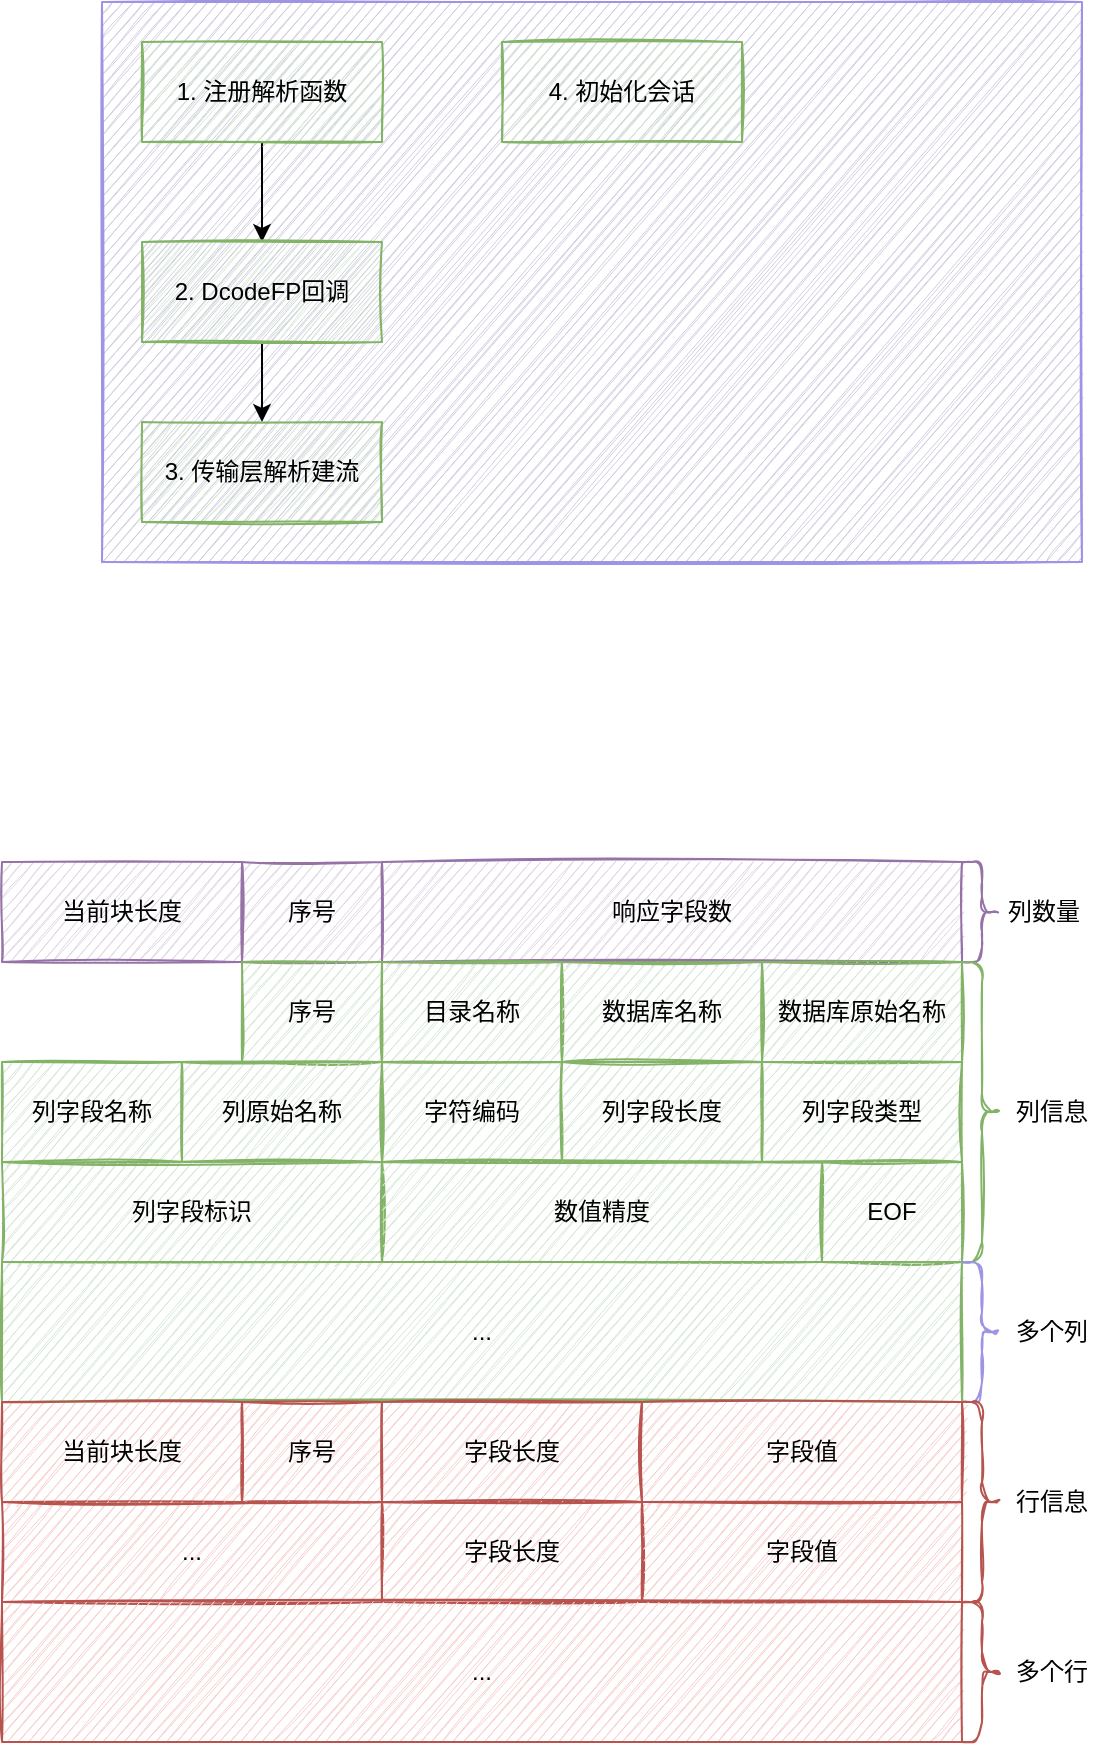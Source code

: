 <mxfile version="17.1.1" type="github">
  <diagram id="9ZpSaxzcpz4ULXaL1X-T" name="第 1 页">
    <mxGraphModel dx="946" dy="614" grid="1" gridSize="10" guides="1" tooltips="1" connect="1" arrows="1" fold="1" page="1" pageScale="1" pageWidth="827" pageHeight="1169" background="none" math="0" shadow="0">
      <root>
        <mxCell id="0" />
        <mxCell id="1" parent="0" />
        <mxCell id="u6mgbEkUvCRB6LugAYpK-3" value="" style="rounded=0;whiteSpace=wrap;html=1;fillStyle=auto;fillColor=#d0cee2;gradientDirection=north;sketch=1;strokeColor=#9D94E6;" vertex="1" parent="1">
          <mxGeometry x="140" y="40" width="490" height="280" as="geometry" />
        </mxCell>
        <mxCell id="u6mgbEkUvCRB6LugAYpK-38" value="当前块长度" style="rounded=0;whiteSpace=wrap;html=1;fillStyle=auto;fillColor=#e1d5e7;gradientDirection=north;sketch=1;strokeColor=#9673a6;" vertex="1" parent="1">
          <mxGeometry x="90" y="470" width="120" height="50" as="geometry" />
        </mxCell>
        <mxCell id="u6mgbEkUvCRB6LugAYpK-39" value="序号" style="rounded=0;whiteSpace=wrap;html=1;fillStyle=auto;fillColor=#e1d5e7;gradientDirection=north;sketch=1;strokeColor=#9673a6;" vertex="1" parent="1">
          <mxGeometry x="210" y="470" width="70" height="50" as="geometry" />
        </mxCell>
        <mxCell id="u6mgbEkUvCRB6LugAYpK-40" value="响应字段数" style="rounded=0;whiteSpace=wrap;html=1;fillStyle=auto;fillColor=#e1d5e7;gradientDirection=north;sketch=1;strokeColor=#9673a6;" vertex="1" parent="1">
          <mxGeometry x="280" y="470" width="290" height="50" as="geometry" />
        </mxCell>
        <mxCell id="u6mgbEkUvCRB6LugAYpK-41" value="" style="shape=curlyBracket;whiteSpace=wrap;html=1;rounded=1;flipH=1;sketch=1;fillColor=#e1d5e7;strokeColor=#9673a6;fillStyle=auto;" vertex="1" parent="1">
          <mxGeometry x="570" y="470" width="20" height="50" as="geometry" />
        </mxCell>
        <mxCell id="u6mgbEkUvCRB6LugAYpK-42" value="列数量" style="text;html=1;strokeColor=none;fillColor=none;align=center;verticalAlign=middle;whiteSpace=wrap;rounded=0;sketch=1;fillStyle=auto;" vertex="1" parent="1">
          <mxGeometry x="586" y="485" width="50" height="20" as="geometry" />
        </mxCell>
        <mxCell id="u6mgbEkUvCRB6LugAYpK-74" value="" style="edgeStyle=orthogonalEdgeStyle;rounded=0;orthogonalLoop=1;jettySize=auto;html=1;" edge="1" parent="1" source="u6mgbEkUvCRB6LugAYpK-43" target="u6mgbEkUvCRB6LugAYpK-73">
          <mxGeometry relative="1" as="geometry" />
        </mxCell>
        <mxCell id="u6mgbEkUvCRB6LugAYpK-43" value="1. 注册解析函数" style="rounded=0;whiteSpace=wrap;html=1;fillStyle=auto;fillColor=#d5e8d4;gradientDirection=north;sketch=1;strokeColor=#82b366;" vertex="1" parent="1">
          <mxGeometry x="160" y="60" width="120" height="50" as="geometry" />
        </mxCell>
        <mxCell id="u6mgbEkUvCRB6LugAYpK-44" value="序号" style="rounded=0;whiteSpace=wrap;html=1;fillStyle=auto;fillColor=#d5e8d4;gradientDirection=north;sketch=1;strokeColor=#82b366;" vertex="1" parent="1">
          <mxGeometry x="210" y="520" width="70" height="50" as="geometry" />
        </mxCell>
        <mxCell id="u6mgbEkUvCRB6LugAYpK-45" value="目录名称" style="rounded=0;whiteSpace=wrap;html=1;fillStyle=auto;fillColor=#d5e8d4;gradientDirection=north;sketch=1;strokeColor=#82b366;" vertex="1" parent="1">
          <mxGeometry x="280" y="520" width="90" height="50" as="geometry" />
        </mxCell>
        <mxCell id="u6mgbEkUvCRB6LugAYpK-46" value="数据库名称" style="rounded=0;whiteSpace=wrap;html=1;fillStyle=auto;fillColor=#d5e8d4;gradientDirection=north;sketch=1;strokeColor=#82b366;" vertex="1" parent="1">
          <mxGeometry x="370" y="520" width="100" height="50" as="geometry" />
        </mxCell>
        <mxCell id="u6mgbEkUvCRB6LugAYpK-47" value="数据库原始名称" style="rounded=0;whiteSpace=wrap;html=1;fillStyle=auto;fillColor=#d5e8d4;gradientDirection=north;sketch=1;strokeColor=#82b366;" vertex="1" parent="1">
          <mxGeometry x="470" y="520" width="100" height="50" as="geometry" />
        </mxCell>
        <mxCell id="u6mgbEkUvCRB6LugAYpK-48" value="列字段名称" style="rounded=0;whiteSpace=wrap;html=1;fillStyle=auto;fillColor=#d5e8d4;gradientDirection=north;sketch=1;strokeColor=#82b366;" vertex="1" parent="1">
          <mxGeometry x="90" y="570" width="90" height="50" as="geometry" />
        </mxCell>
        <mxCell id="u6mgbEkUvCRB6LugAYpK-49" value="列原始名称" style="rounded=0;whiteSpace=wrap;html=1;fillStyle=auto;fillColor=#d5e8d4;gradientDirection=north;sketch=1;strokeColor=#82b366;" vertex="1" parent="1">
          <mxGeometry x="180" y="570" width="100" height="50" as="geometry" />
        </mxCell>
        <mxCell id="u6mgbEkUvCRB6LugAYpK-50" value="字符编码" style="rounded=0;whiteSpace=wrap;html=1;fillStyle=auto;fillColor=#d5e8d4;gradientDirection=north;sketch=1;strokeColor=#82b366;" vertex="1" parent="1">
          <mxGeometry x="280" y="570" width="90" height="50" as="geometry" />
        </mxCell>
        <mxCell id="u6mgbEkUvCRB6LugAYpK-51" value="列字段长度" style="rounded=0;whiteSpace=wrap;html=1;fillStyle=auto;fillColor=#d5e8d4;gradientDirection=north;sketch=1;strokeColor=#82b366;" vertex="1" parent="1">
          <mxGeometry x="370" y="570" width="100" height="50" as="geometry" />
        </mxCell>
        <mxCell id="u6mgbEkUvCRB6LugAYpK-52" value="列字段类型" style="rounded=0;whiteSpace=wrap;html=1;fillStyle=auto;fillColor=#d5e8d4;gradientDirection=north;sketch=1;strokeColor=#82b366;" vertex="1" parent="1">
          <mxGeometry x="470" y="570" width="100" height="50" as="geometry" />
        </mxCell>
        <mxCell id="u6mgbEkUvCRB6LugAYpK-53" value="列字段标识" style="rounded=0;whiteSpace=wrap;html=1;fillStyle=auto;fillColor=#d5e8d4;gradientDirection=north;sketch=1;strokeColor=#82b366;" vertex="1" parent="1">
          <mxGeometry x="90" y="620" width="190" height="50" as="geometry" />
        </mxCell>
        <mxCell id="u6mgbEkUvCRB6LugAYpK-54" value="数值精度" style="rounded=0;whiteSpace=wrap;html=1;fillStyle=auto;fillColor=#d5e8d4;gradientDirection=north;sketch=1;strokeColor=#82b366;" vertex="1" parent="1">
          <mxGeometry x="280" y="620" width="220" height="50" as="geometry" />
        </mxCell>
        <mxCell id="u6mgbEkUvCRB6LugAYpK-55" value="EOF" style="rounded=0;whiteSpace=wrap;html=1;fillStyle=auto;fillColor=#d5e8d4;gradientDirection=north;sketch=1;strokeColor=#82b366;" vertex="1" parent="1">
          <mxGeometry x="500" y="620" width="70" height="50" as="geometry" />
        </mxCell>
        <mxCell id="u6mgbEkUvCRB6LugAYpK-56" value="" style="shape=curlyBracket;whiteSpace=wrap;html=1;rounded=1;flipH=1;fillColor=#d5e8d4;strokeColor=#82b366;sketch=1;fillStyle=auto;" vertex="1" parent="1">
          <mxGeometry x="570" y="520" width="20" height="150" as="geometry" />
        </mxCell>
        <mxCell id="u6mgbEkUvCRB6LugAYpK-57" value="列信息" style="text;html=1;strokeColor=none;fillColor=none;align=center;verticalAlign=middle;whiteSpace=wrap;rounded=0;sketch=1;fillStyle=auto;" vertex="1" parent="1">
          <mxGeometry x="590" y="585" width="50" height="20" as="geometry" />
        </mxCell>
        <mxCell id="u6mgbEkUvCRB6LugAYpK-58" value="..." style="rounded=0;whiteSpace=wrap;html=1;fillStyle=auto;fillColor=#d5e8d4;gradientDirection=north;sketch=1;strokeColor=#82b366;" vertex="1" parent="1">
          <mxGeometry x="90" y="670" width="480" height="70" as="geometry" />
        </mxCell>
        <mxCell id="u6mgbEkUvCRB6LugAYpK-59" value="" style="shape=curlyBracket;whiteSpace=wrap;html=1;rounded=1;flipH=1;sketch=1;fillColor=none;fillStyle=auto;strokeColor=#9D94E6;" vertex="1" parent="1">
          <mxGeometry x="570" y="670" width="20" height="70" as="geometry" />
        </mxCell>
        <mxCell id="u6mgbEkUvCRB6LugAYpK-60" value="多个列" style="text;html=1;strokeColor=none;fillColor=none;align=center;verticalAlign=middle;whiteSpace=wrap;rounded=0;sketch=1;fillStyle=auto;" vertex="1" parent="1">
          <mxGeometry x="590" y="695" width="50" height="20" as="geometry" />
        </mxCell>
        <mxCell id="u6mgbEkUvCRB6LugAYpK-61" value="当前块长度" style="rounded=0;whiteSpace=wrap;html=1;fillStyle=auto;fillColor=#f8cecc;gradientDirection=north;sketch=1;strokeColor=#b85450;" vertex="1" parent="1">
          <mxGeometry x="90" y="740" width="120" height="50" as="geometry" />
        </mxCell>
        <mxCell id="u6mgbEkUvCRB6LugAYpK-62" value="序号" style="rounded=0;whiteSpace=wrap;html=1;fillStyle=auto;fillColor=#f8cecc;gradientDirection=north;sketch=1;strokeColor=#b85450;" vertex="1" parent="1">
          <mxGeometry x="210" y="740" width="70" height="50" as="geometry" />
        </mxCell>
        <mxCell id="u6mgbEkUvCRB6LugAYpK-63" value="字段长度" style="rounded=0;whiteSpace=wrap;html=1;fillStyle=auto;fillColor=#f8cecc;gradientDirection=north;sketch=1;strokeColor=#b85450;" vertex="1" parent="1">
          <mxGeometry x="280" y="740" width="130" height="50" as="geometry" />
        </mxCell>
        <mxCell id="u6mgbEkUvCRB6LugAYpK-64" value="字段值" style="rounded=0;whiteSpace=wrap;html=1;fillStyle=auto;fillColor=#f8cecc;gradientDirection=north;sketch=1;strokeColor=#b85450;" vertex="1" parent="1">
          <mxGeometry x="410" y="740" width="160" height="50" as="geometry" />
        </mxCell>
        <mxCell id="u6mgbEkUvCRB6LugAYpK-65" value="..." style="rounded=0;whiteSpace=wrap;html=1;fillStyle=auto;fillColor=#f8cecc;gradientDirection=north;sketch=1;strokeColor=#b85450;" vertex="1" parent="1">
          <mxGeometry x="90" y="790" width="190" height="50" as="geometry" />
        </mxCell>
        <mxCell id="u6mgbEkUvCRB6LugAYpK-66" value="字段长度" style="rounded=0;whiteSpace=wrap;html=1;fillStyle=auto;fillColor=#f8cecc;gradientDirection=north;sketch=1;strokeColor=#b85450;" vertex="1" parent="1">
          <mxGeometry x="280" y="790" width="130" height="50" as="geometry" />
        </mxCell>
        <mxCell id="u6mgbEkUvCRB6LugAYpK-67" value="字段值" style="rounded=0;whiteSpace=wrap;html=1;fillStyle=auto;fillColor=#f8cecc;gradientDirection=north;sketch=1;strokeColor=#b85450;" vertex="1" parent="1">
          <mxGeometry x="410" y="790" width="160" height="50" as="geometry" />
        </mxCell>
        <mxCell id="u6mgbEkUvCRB6LugAYpK-68" value="" style="shape=curlyBracket;whiteSpace=wrap;html=1;rounded=1;flipH=1;sketch=1;fillColor=#f8cecc;strokeColor=#b85450;fillStyle=auto;" vertex="1" parent="1">
          <mxGeometry x="570" y="740" width="20" height="100" as="geometry" />
        </mxCell>
        <mxCell id="u6mgbEkUvCRB6LugAYpK-69" value="行信息" style="text;html=1;strokeColor=none;fillColor=none;align=center;verticalAlign=middle;whiteSpace=wrap;rounded=0;sketch=1;fillStyle=auto;" vertex="1" parent="1">
          <mxGeometry x="590" y="780" width="50" height="20" as="geometry" />
        </mxCell>
        <mxCell id="u6mgbEkUvCRB6LugAYpK-70" value="..." style="rounded=0;whiteSpace=wrap;html=1;fillStyle=auto;fillColor=#f8cecc;gradientDirection=north;sketch=1;strokeColor=#b85450;" vertex="1" parent="1">
          <mxGeometry x="90" y="840" width="480" height="70" as="geometry" />
        </mxCell>
        <mxCell id="u6mgbEkUvCRB6LugAYpK-71" value="" style="shape=curlyBracket;whiteSpace=wrap;html=1;rounded=1;flipH=1;sketch=1;fillColor=#f8cecc;strokeColor=#b85450;fillStyle=auto;" vertex="1" parent="1">
          <mxGeometry x="570" y="840" width="20" height="70" as="geometry" />
        </mxCell>
        <mxCell id="u6mgbEkUvCRB6LugAYpK-72" value="多个行" style="text;html=1;strokeColor=none;fillColor=none;align=center;verticalAlign=middle;whiteSpace=wrap;rounded=0;sketch=1;fillStyle=auto;" vertex="1" parent="1">
          <mxGeometry x="590" y="865" width="50" height="20" as="geometry" />
        </mxCell>
        <mxCell id="u6mgbEkUvCRB6LugAYpK-76" value="" style="edgeStyle=orthogonalEdgeStyle;rounded=0;orthogonalLoop=1;jettySize=auto;html=1;" edge="1" parent="1" source="u6mgbEkUvCRB6LugAYpK-73" target="u6mgbEkUvCRB6LugAYpK-75">
          <mxGeometry relative="1" as="geometry" />
        </mxCell>
        <mxCell id="u6mgbEkUvCRB6LugAYpK-73" value="2. DcodeFP回调" style="rounded=0;whiteSpace=wrap;html=1;fillStyle=auto;fillColor=#d5e8d4;gradientDirection=north;sketch=1;strokeColor=#82b366;" vertex="1" parent="1">
          <mxGeometry x="160" y="160" width="120" height="50" as="geometry" />
        </mxCell>
        <mxCell id="u6mgbEkUvCRB6LugAYpK-75" value="3. 传输层解析建流" style="rounded=0;whiteSpace=wrap;html=1;fillStyle=auto;fillColor=#d5e8d4;gradientDirection=north;sketch=1;strokeColor=#82b366;" vertex="1" parent="1">
          <mxGeometry x="160" y="250" width="120" height="50" as="geometry" />
        </mxCell>
        <mxCell id="u6mgbEkUvCRB6LugAYpK-77" value="4. 初始化会话" style="rounded=0;whiteSpace=wrap;html=1;fillStyle=auto;fillColor=#d5e8d4;gradientDirection=north;sketch=1;strokeColor=#82b366;" vertex="1" parent="1">
          <mxGeometry x="340" y="60" width="120" height="50" as="geometry" />
        </mxCell>
      </root>
    </mxGraphModel>
  </diagram>
</mxfile>
